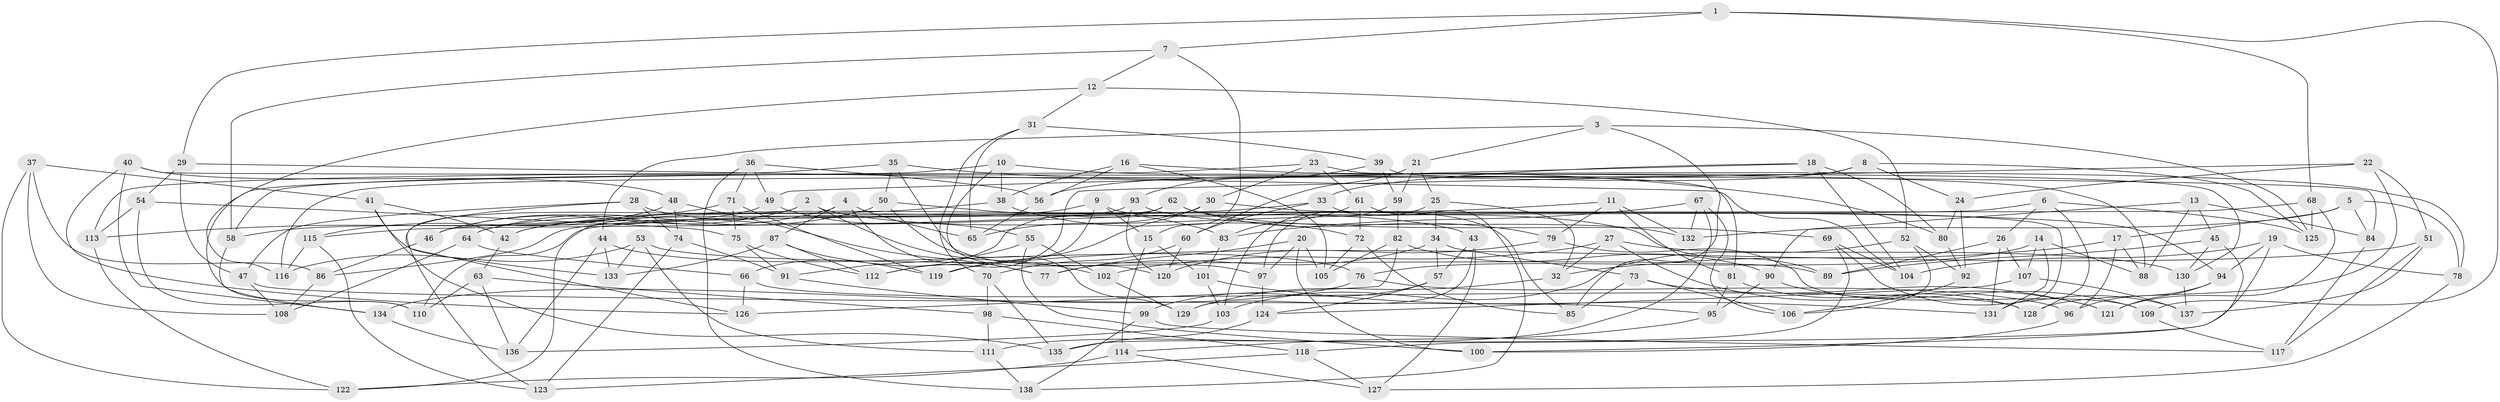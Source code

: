 // coarse degree distribution, {4: 0.38372093023255816, 6: 0.5930232558139535, 5: 0.011627906976744186, 3: 0.011627906976744186}
// Generated by graph-tools (version 1.1) at 2025/42/03/06/25 10:42:17]
// undirected, 138 vertices, 276 edges
graph export_dot {
graph [start="1"]
  node [color=gray90,style=filled];
  1;
  2;
  3;
  4;
  5;
  6;
  7;
  8;
  9;
  10;
  11;
  12;
  13;
  14;
  15;
  16;
  17;
  18;
  19;
  20;
  21;
  22;
  23;
  24;
  25;
  26;
  27;
  28;
  29;
  30;
  31;
  32;
  33;
  34;
  35;
  36;
  37;
  38;
  39;
  40;
  41;
  42;
  43;
  44;
  45;
  46;
  47;
  48;
  49;
  50;
  51;
  52;
  53;
  54;
  55;
  56;
  57;
  58;
  59;
  60;
  61;
  62;
  63;
  64;
  65;
  66;
  67;
  68;
  69;
  70;
  71;
  72;
  73;
  74;
  75;
  76;
  77;
  78;
  79;
  80;
  81;
  82;
  83;
  84;
  85;
  86;
  87;
  88;
  89;
  90;
  91;
  92;
  93;
  94;
  95;
  96;
  97;
  98;
  99;
  100;
  101;
  102;
  103;
  104;
  105;
  106;
  107;
  108;
  109;
  110;
  111;
  112;
  113;
  114;
  115;
  116;
  117;
  118;
  119;
  120;
  121;
  122;
  123;
  124;
  125;
  126;
  127;
  128;
  129;
  130;
  131;
  132;
  133;
  134;
  135;
  136;
  137;
  138;
  1 -- 29;
  1 -- 109;
  1 -- 7;
  1 -- 68;
  2 -- 102;
  2 -- 46;
  2 -- 123;
  2 -- 89;
  3 -- 125;
  3 -- 85;
  3 -- 21;
  3 -- 44;
  4 -- 65;
  4 -- 77;
  4 -- 46;
  4 -- 87;
  5 -- 17;
  5 -- 78;
  5 -- 84;
  5 -- 132;
  6 -- 125;
  6 -- 26;
  6 -- 46;
  6 -- 128;
  7 -- 15;
  7 -- 58;
  7 -- 12;
  8 -- 56;
  8 -- 116;
  8 -- 24;
  8 -- 125;
  9 -- 15;
  9 -- 42;
  9 -- 85;
  9 -- 112;
  10 -- 78;
  10 -- 38;
  10 -- 120;
  10 -- 110;
  11 -- 79;
  11 -- 132;
  11 -- 86;
  11 -- 81;
  12 -- 116;
  12 -- 31;
  12 -- 52;
  13 -- 84;
  13 -- 90;
  13 -- 45;
  13 -- 88;
  14 -- 131;
  14 -- 107;
  14 -- 76;
  14 -- 88;
  15 -- 101;
  15 -- 114;
  16 -- 88;
  16 -- 105;
  16 -- 38;
  16 -- 56;
  17 -- 32;
  17 -- 96;
  17 -- 88;
  18 -- 49;
  18 -- 33;
  18 -- 104;
  18 -- 80;
  19 -- 94;
  19 -- 104;
  19 -- 78;
  19 -- 118;
  20 -- 77;
  20 -- 100;
  20 -- 105;
  20 -- 97;
  21 -- 59;
  21 -- 60;
  21 -- 25;
  22 -- 128;
  22 -- 24;
  22 -- 51;
  22 -- 112;
  23 -- 58;
  23 -- 61;
  23 -- 130;
  23 -- 30;
  24 -- 80;
  24 -- 92;
  25 -- 32;
  25 -- 97;
  25 -- 34;
  26 -- 89;
  26 -- 131;
  26 -- 107;
  27 -- 102;
  27 -- 121;
  27 -- 32;
  27 -- 130;
  28 -- 74;
  28 -- 126;
  28 -- 43;
  28 -- 47;
  29 -- 54;
  29 -- 47;
  29 -- 104;
  30 -- 94;
  30 -- 65;
  30 -- 119;
  31 -- 39;
  31 -- 65;
  31 -- 70;
  32 -- 129;
  33 -- 131;
  33 -- 60;
  33 -- 42;
  34 -- 73;
  34 -- 57;
  34 -- 77;
  35 -- 113;
  35 -- 97;
  35 -- 50;
  35 -- 80;
  36 -- 138;
  36 -- 56;
  36 -- 49;
  36 -- 71;
  37 -- 86;
  37 -- 108;
  37 -- 122;
  37 -- 41;
  38 -- 64;
  38 -- 72;
  39 -- 93;
  39 -- 59;
  39 -- 81;
  40 -- 134;
  40 -- 126;
  40 -- 48;
  40 -- 84;
  41 -- 42;
  41 -- 133;
  41 -- 135;
  42 -- 63;
  43 -- 127;
  43 -- 129;
  43 -- 57;
  44 -- 76;
  44 -- 136;
  44 -- 133;
  45 -- 130;
  45 -- 89;
  45 -- 100;
  46 -- 86;
  47 -- 95;
  47 -- 108;
  48 -- 115;
  48 -- 74;
  48 -- 77;
  49 -- 58;
  49 -- 55;
  50 -- 129;
  50 -- 64;
  50 -- 83;
  51 -- 119;
  51 -- 117;
  51 -- 137;
  52 -- 92;
  52 -- 106;
  52 -- 103;
  53 -- 111;
  53 -- 89;
  53 -- 116;
  53 -- 133;
  54 -- 75;
  54 -- 110;
  54 -- 113;
  55 -- 100;
  55 -- 91;
  55 -- 102;
  56 -- 65;
  57 -- 99;
  57 -- 124;
  58 -- 134;
  59 -- 103;
  59 -- 82;
  60 -- 120;
  60 -- 70;
  61 -- 72;
  61 -- 83;
  61 -- 138;
  62 -- 122;
  62 -- 69;
  62 -- 79;
  62 -- 66;
  63 -- 136;
  63 -- 98;
  63 -- 110;
  64 -- 66;
  64 -- 108;
  66 -- 126;
  66 -- 128;
  67 -- 106;
  67 -- 83;
  67 -- 111;
  67 -- 132;
  68 -- 110;
  68 -- 121;
  68 -- 125;
  69 -- 104;
  69 -- 137;
  69 -- 135;
  70 -- 135;
  70 -- 98;
  71 -- 119;
  71 -- 113;
  71 -- 75;
  72 -- 85;
  72 -- 105;
  73 -- 106;
  73 -- 121;
  73 -- 85;
  74 -- 91;
  74 -- 123;
  75 -- 112;
  75 -- 91;
  76 -- 96;
  76 -- 134;
  78 -- 127;
  79 -- 120;
  79 -- 109;
  80 -- 92;
  81 -- 128;
  81 -- 95;
  82 -- 126;
  82 -- 105;
  82 -- 90;
  83 -- 101;
  84 -- 117;
  86 -- 108;
  87 -- 119;
  87 -- 133;
  87 -- 112;
  90 -- 109;
  90 -- 95;
  91 -- 99;
  92 -- 106;
  93 -- 132;
  93 -- 120;
  93 -- 115;
  94 -- 96;
  94 -- 121;
  95 -- 114;
  96 -- 100;
  97 -- 124;
  98 -- 111;
  98 -- 118;
  99 -- 117;
  99 -- 138;
  101 -- 103;
  101 -- 131;
  102 -- 129;
  103 -- 136;
  107 -- 124;
  107 -- 137;
  109 -- 117;
  111 -- 138;
  113 -- 122;
  114 -- 122;
  114 -- 127;
  115 -- 123;
  115 -- 116;
  118 -- 123;
  118 -- 127;
  124 -- 135;
  130 -- 137;
  134 -- 136;
}
